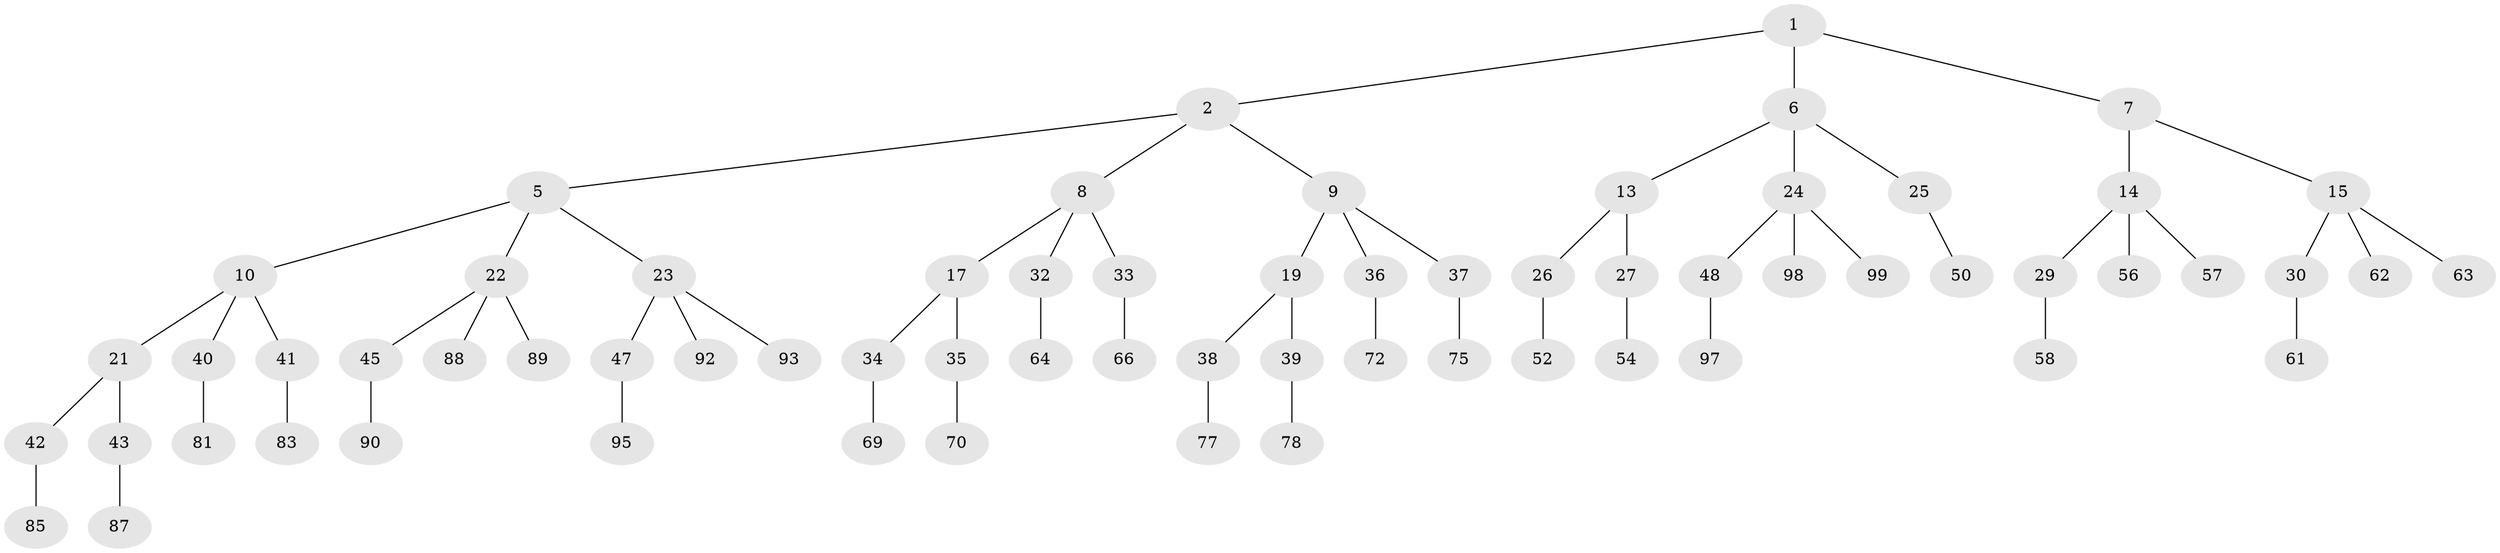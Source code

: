 // original degree distribution, {2: 0.02, 3: 0.48, 1: 0.5}
// Generated by graph-tools (version 1.1) at 2025/38/02/21/25 10:38:56]
// undirected, 67 vertices, 66 edges
graph export_dot {
graph [start="1"]
  node [color=gray90,style=filled];
  1 [super="+3"];
  2 [latent=1,super="+4"];
  5 [latent=0.5,super="+11"];
  6 [latent=0.5,super="+12"];
  7 [latent=0.5];
  8 [latent=0.333333,super="+16"];
  9 [latent=0.333333,super="+18"];
  10 [latent=0.333333,super="+20"];
  13 [latent=0.333333];
  14 [latent=0.333333,super="+28"];
  15 [latent=0.333333,super="+31"];
  17 [latent=0.25];
  19 [latent=0.25];
  21 [latent=0.25];
  22 [latent=0.25,super="+44"];
  23 [latent=0.25,super="+46"];
  24 [latent=0.25,super="+49"];
  25 [latent=0.25,super="+51"];
  26 [latent=0.25,super="+53"];
  27 [latent=0.25,super="+55"];
  29 [latent=0.25,super="+59"];
  30 [latent=0.25,super="+60"];
  32 [latent=0.2,super="+65"];
  33 [latent=0.2,super="+67"];
  34 [latent=0.2,super="+68"];
  35 [latent=0.2,super="+71"];
  36 [latent=0.2,super="+73"];
  37 [latent=0.2,super="+74"];
  38 [latent=0.2,super="+76"];
  39 [latent=0.2,super="+79"];
  40 [latent=0.2,super="+80"];
  41 [latent=0.2,super="+82"];
  42 [latent=0.2,super="+84"];
  43 [latent=0.2,super="+86"];
  45 [latent=0.2,super="+91"];
  47 [latent=0.2,super="+94"];
  48 [latent=0.2,super="+96"];
  50 [latent=0.2,super="+100"];
  52 [latent=0.2];
  54 [latent=0.2];
  56 [latent=0.2];
  57 [latent=0.2];
  58 [latent=0.2];
  61 [latent=0.2];
  62 [latent=0.2];
  63 [latent=0.2];
  64 [latent=0.166667];
  66 [latent=0.166667];
  69 [latent=0.166667];
  70 [latent=0.166667];
  72 [latent=0.166667];
  75 [latent=0.166667];
  77 [latent=0.166667];
  78 [latent=0.166667];
  81 [latent=0.166667];
  83 [latent=0.166667];
  85 [latent=0.166667];
  87 [latent=0.166667];
  88 [latent=0.166667];
  89 [latent=0.166667];
  90 [latent=0.166667];
  92 [latent=0.166667];
  93 [latent=0.166667];
  95 [latent=0.166667];
  97 [latent=0.166667];
  98 [latent=0.166667];
  99 [latent=0.166667];
  1 -- 2;
  1 -- 6;
  1 -- 7;
  2 -- 5;
  2 -- 8;
  2 -- 9;
  5 -- 10;
  5 -- 22;
  5 -- 23;
  6 -- 13;
  6 -- 24;
  6 -- 25;
  7 -- 14;
  7 -- 15;
  8 -- 17;
  8 -- 33;
  8 -- 32;
  9 -- 19;
  9 -- 36;
  9 -- 37;
  10 -- 21;
  10 -- 40;
  10 -- 41;
  13 -- 26;
  13 -- 27;
  14 -- 29;
  14 -- 56;
  14 -- 57;
  15 -- 30;
  15 -- 63;
  15 -- 62;
  17 -- 34;
  17 -- 35;
  19 -- 38;
  19 -- 39;
  21 -- 42;
  21 -- 43;
  22 -- 45;
  22 -- 88;
  22 -- 89;
  23 -- 47;
  23 -- 92;
  23 -- 93;
  24 -- 48;
  24 -- 98;
  24 -- 99;
  25 -- 50;
  26 -- 52;
  27 -- 54;
  29 -- 58;
  30 -- 61;
  32 -- 64;
  33 -- 66;
  34 -- 69;
  35 -- 70;
  36 -- 72;
  37 -- 75;
  38 -- 77;
  39 -- 78;
  40 -- 81;
  41 -- 83;
  42 -- 85;
  43 -- 87;
  45 -- 90;
  47 -- 95;
  48 -- 97;
}
